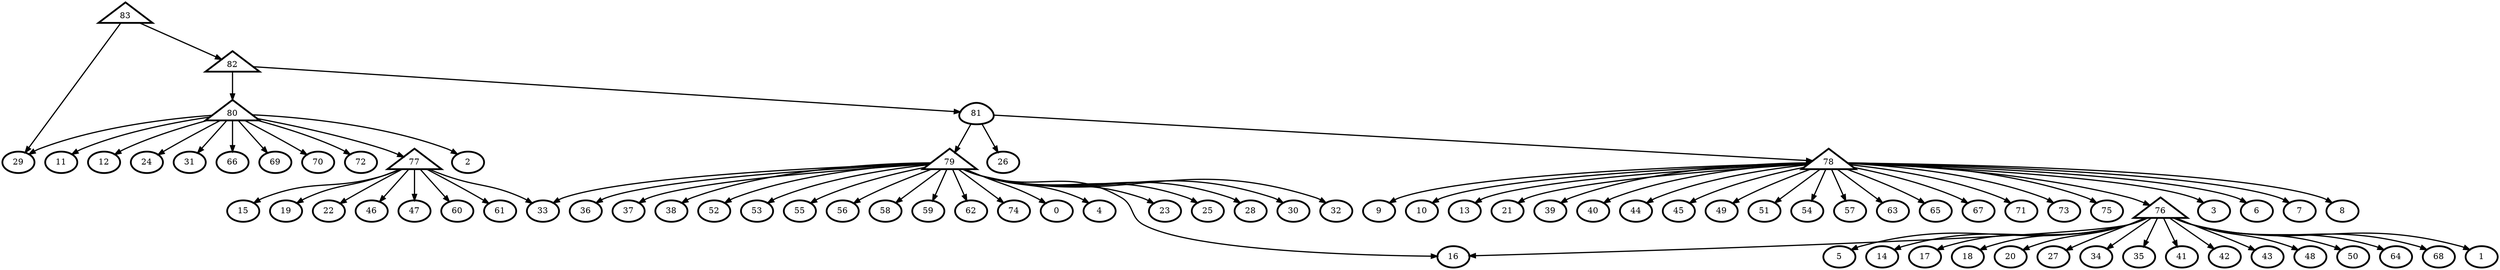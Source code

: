digraph G {
    0 [penwidth=3,label="0"]
    1 [penwidth=3,label="1"]
    2 [penwidth=3,label="2"]
    3 [penwidth=3,label="3"]
    4 [penwidth=3,label="4"]
    5 [penwidth=3,label="5"]
    6 [penwidth=3,label="6"]
    7 [penwidth=3,label="7"]
    8 [penwidth=3,label="8"]
    9 [penwidth=3,label="9"]
    10 [penwidth=3,label="10"]
    11 [penwidth=3,label="11"]
    12 [penwidth=3,label="12"]
    13 [penwidth=3,label="13"]
    14 [penwidth=3,label="14"]
    15 [penwidth=3,label="15"]
    16 [penwidth=3,label="16"]
    17 [penwidth=3,label="17"]
    18 [penwidth=3,label="18"]
    19 [penwidth=3,label="19"]
    20 [penwidth=3,label="20"]
    21 [penwidth=3,label="21"]
    22 [penwidth=3,label="22"]
    23 [penwidth=3,label="23"]
    24 [penwidth=3,label="24"]
    25 [penwidth=3,label="25"]
    26 [penwidth=3,label="26"]
    27 [penwidth=3,label="27"]
    28 [penwidth=3,label="28"]
    29 [penwidth=3,label="29"]
    30 [penwidth=3,label="30"]
    31 [penwidth=3,label="31"]
    32 [penwidth=3,label="32"]
    33 [penwidth=3,label="33"]
    34 [penwidth=3,label="34"]
    35 [penwidth=3,label="35"]
    36 [penwidth=3,label="36"]
    37 [penwidth=3,label="37"]
    38 [penwidth=3,label="38"]
    39 [penwidth=3,label="39"]
    40 [penwidth=3,label="40"]
    41 [penwidth=3,label="41"]
    42 [penwidth=3,label="42"]
    43 [penwidth=3,label="43"]
    44 [penwidth=3,label="44"]
    45 [penwidth=3,label="45"]
    46 [penwidth=3,label="46"]
    47 [penwidth=3,label="47"]
    48 [penwidth=3,label="48"]
    49 [penwidth=3,label="49"]
    50 [penwidth=3,label="50"]
    51 [penwidth=3,label="51"]
    52 [penwidth=3,label="52"]
    53 [penwidth=3,label="53"]
    54 [penwidth=3,label="54"]
    55 [penwidth=3,label="55"]
    56 [penwidth=3,label="56"]
    57 [penwidth=3,label="57"]
    58 [penwidth=3,label="58"]
    59 [penwidth=3,label="59"]
    60 [penwidth=3,label="60"]
    61 [penwidth=3,label="61"]
    62 [penwidth=3,label="62"]
    63 [penwidth=3,label="63"]
    64 [penwidth=3,label="64"]
    65 [penwidth=3,label="65"]
    66 [penwidth=3,label="66"]
    67 [penwidth=3,label="67"]
    68 [penwidth=3,label="68"]
    69 [penwidth=3,label="69"]
    70 [penwidth=3,label="70"]
    71 [penwidth=3,label="71"]
    72 [penwidth=3,label="72"]
    73 [penwidth=3,label="73"]
    74 [penwidth=3,label="74"]
    75 [penwidth=3,label="75"]
    76 [penwidth=3,label="81",shape = "egg"]
    77 [penwidth=3,label="76",shape = "triangle"]
    78 [penwidth=3,label="77",shape = "triangle"]
    79 [penwidth=3,label="78",shape = "triangle"]
    80 [penwidth=3,label="79",shape = "triangle"]
    81 [penwidth=3,label="80",shape = "triangle"]
    82 [penwidth=3,label="82",shape = "triangle"]
    83 [penwidth=3,label="83",shape = "triangle"]

    77 -> 41 [penwidth=2]
    77 -> 27 [penwidth=2]
    77 -> 35 [penwidth=2]
    77 -> 64 [penwidth=2]
    77 -> 18 [penwidth=2]
    77 -> 16 [penwidth=2]
    77 -> 20 [penwidth=2]
    77 -> 68 [penwidth=2]
    77 -> 48 [penwidth=2]
    77 -> 17 [penwidth=2]
    77 -> 43 [penwidth=2]
    77 -> 1 [penwidth=2]
    77 -> 42 [penwidth=2]
    77 -> 50 [penwidth=2]
    77 -> 14 [penwidth=2]
    77 -> 5 [penwidth=2]
    77 -> 34 [penwidth=2]
    78 -> 22 [penwidth=2]
    78 -> 47 [penwidth=2]
    78 -> 33 [penwidth=2]
    78 -> 61 [penwidth=2]
    78 -> 15 [penwidth=2]
    78 -> 60 [penwidth=2]
    78 -> 46 [penwidth=2]
    78 -> 19 [penwidth=2]
    79 -> 65 [penwidth=2]
    79 -> 9 [penwidth=2]
    79 -> 6 [penwidth=2]
    79 -> 54 [penwidth=2]
    79 -> 45 [penwidth=2]
    79 -> 10 [penwidth=2]
    79 -> 13 [penwidth=2]
    79 -> 8 [penwidth=2]
    79 -> 67 [penwidth=2]
    79 -> 73 [penwidth=2]
    79 -> 71 [penwidth=2]
    79 -> 49 [penwidth=2]
    79 -> 51 [penwidth=2]
    79 -> 21 [penwidth=2]
    79 -> 77 [penwidth=2]
    79 -> 7 [penwidth=2]
    79 -> 44 [penwidth=2]
    79 -> 39 [penwidth=2]
    79 -> 3 [penwidth=2]
    79 -> 57 [penwidth=2]
    79 -> 63 [penwidth=2]
    79 -> 75 [penwidth=2]
    79 -> 40 [penwidth=2]
    80 -> 28 [penwidth=2]
    80 -> 58 [penwidth=2]
    80 -> 0 [penwidth=2]
    80 -> 23 [penwidth=2]
    80 -> 53 [penwidth=2]
    80 -> 16 [penwidth=2]
    80 -> 56 [penwidth=2]
    80 -> 25 [penwidth=2]
    80 -> 38 [penwidth=2]
    80 -> 74 [penwidth=2]
    80 -> 52 [penwidth=2]
    80 -> 33 [penwidth=2]
    80 -> 4 [penwidth=2]
    80 -> 55 [penwidth=2]
    80 -> 30 [penwidth=2]
    80 -> 62 [penwidth=2]
    80 -> 36 [penwidth=2]
    80 -> 37 [penwidth=2]
    80 -> 59 [penwidth=2]
    80 -> 32 [penwidth=2]
    81 -> 70 [penwidth=2]
    81 -> 69 [penwidth=2]
    81 -> 66 [penwidth=2]
    81 -> 24 [penwidth=2]
    81 -> 29 [penwidth=2]
    81 -> 72 [penwidth=2]
    81 -> 78 [penwidth=2]
    81 -> 31 [penwidth=2]
    81 -> 12 [penwidth=2]
    81 -> 11 [penwidth=2]
    81 -> 2 [penwidth=2]
    76 -> 80 [penwidth=2]
    76 -> 26 [penwidth=2]
    76 -> 79 [penwidth=2]
    82 -> 81 [penwidth=2]
    82 -> 76 [penwidth=2]
    83 -> 29 [penwidth=2]
    83 -> 82 [penwidth=2]
}